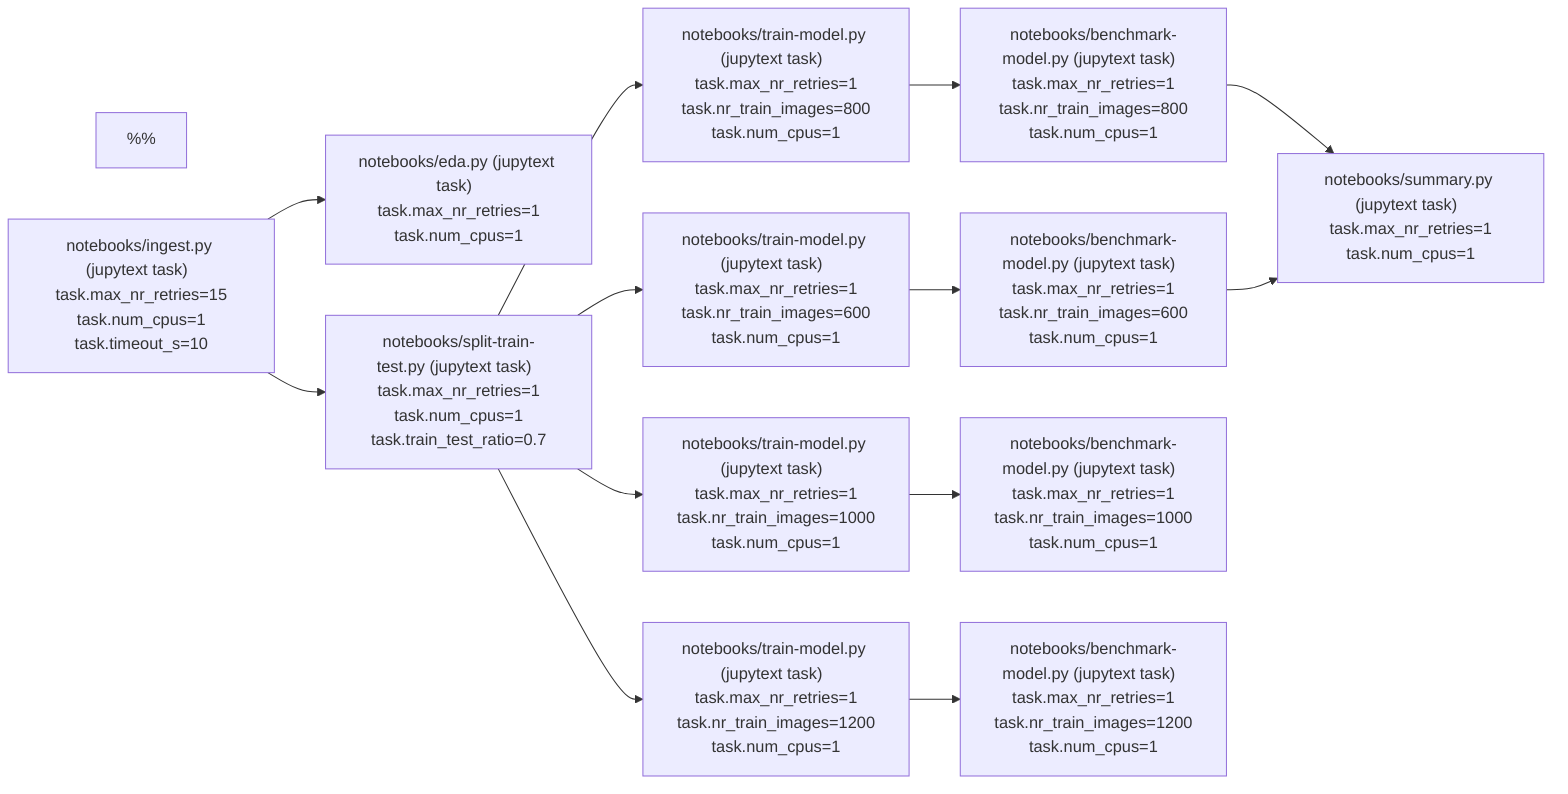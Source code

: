 graph LR
    %% Mermaid input file for drawing task dependencies 
    %% See https://mermaid-js.github.io/mermaid
    %%
    TASK_SPAN_ID_0x88cf0917c54cdb4e["notebooks/ingest.py (jupytext task)  <br />task.max_nr_retries=15<br />task.num_cpus=1<br />task.timeout_s=10"]
    TASK_SPAN_ID_0x06403ca3f4c630ec["notebooks/eda.py (jupytext task)  <br />task.max_nr_retries=1<br />task.num_cpus=1"]
    TASK_SPAN_ID_0x6482e988a1867872["notebooks/split-train-test.py (jupytext task)  <br />task.max_nr_retries=1<br />task.num_cpus=1<br />task.train_test_ratio=0.7"]
    TASK_SPAN_ID_0x45907fabaddaef06["notebooks/train-model.py (jupytext task)  <br />task.max_nr_retries=1<br />task.nr_train_images=600<br />task.num_cpus=1"]
    TASK_SPAN_ID_0xb10fbbaa6bb19188["notebooks/train-model.py (jupytext task)  <br />task.max_nr_retries=1<br />task.nr_train_images=1000<br />task.num_cpus=1"]
    TASK_SPAN_ID_0xc6fc8fbbe9772d05["notebooks/train-model.py (jupytext task)  <br />task.max_nr_retries=1<br />task.nr_train_images=800<br />task.num_cpus=1"]
    TASK_SPAN_ID_0x85c0ea487bf61a03["notebooks/train-model.py (jupytext task)  <br />task.max_nr_retries=1<br />task.nr_train_images=1200<br />task.num_cpus=1"]
    TASK_SPAN_ID_0xf7b2e5d5bac0fbf6["notebooks/benchmark-model.py (jupytext task)  <br />task.max_nr_retries=1<br />task.nr_train_images=600<br />task.num_cpus=1"]
    TASK_SPAN_ID_0x4f1f0539bdc81693["notebooks/benchmark-model.py (jupytext task)  <br />task.max_nr_retries=1<br />task.nr_train_images=800<br />task.num_cpus=1"]
    TASK_SPAN_ID_0x068ff3533d993001["notebooks/benchmark-model.py (jupytext task)  <br />task.max_nr_retries=1<br />task.nr_train_images=1000<br />task.num_cpus=1"]
    TASK_SPAN_ID_0x22449dbed87282d0["notebooks/benchmark-model.py (jupytext task)  <br />task.max_nr_retries=1<br />task.nr_train_images=1200<br />task.num_cpus=1"]
    TASK_SPAN_ID_0x1e730ff2bc8d3c03["notebooks/summary.py (jupytext task)  <br />task.max_nr_retries=1<br />task.num_cpus=1"]
    TASK_SPAN_ID_0x88cf0917c54cdb4e --> TASK_SPAN_ID_0x6482e988a1867872
    TASK_SPAN_ID_0xc6fc8fbbe9772d05 --> TASK_SPAN_ID_0x4f1f0539bdc81693
    TASK_SPAN_ID_0xb10fbbaa6bb19188 --> TASK_SPAN_ID_0x068ff3533d993001
    TASK_SPAN_ID_0x85c0ea487bf61a03 --> TASK_SPAN_ID_0x22449dbed87282d0
    TASK_SPAN_ID_0x6482e988a1867872 --> TASK_SPAN_ID_0x45907fabaddaef06
    TASK_SPAN_ID_0x6482e988a1867872 --> TASK_SPAN_ID_0x85c0ea487bf61a03
    TASK_SPAN_ID_0x6482e988a1867872 --> TASK_SPAN_ID_0xc6fc8fbbe9772d05
    TASK_SPAN_ID_0x6482e988a1867872 --> TASK_SPAN_ID_0xb10fbbaa6bb19188
    TASK_SPAN_ID_0x4f1f0539bdc81693 --> TASK_SPAN_ID_0x1e730ff2bc8d3c03
    TASK_SPAN_ID_0x88cf0917c54cdb4e --> TASK_SPAN_ID_0x06403ca3f4c630ec
    TASK_SPAN_ID_0x45907fabaddaef06 --> TASK_SPAN_ID_0xf7b2e5d5bac0fbf6
    TASK_SPAN_ID_0xf7b2e5d5bac0fbf6 --> TASK_SPAN_ID_0x1e730ff2bc8d3c03